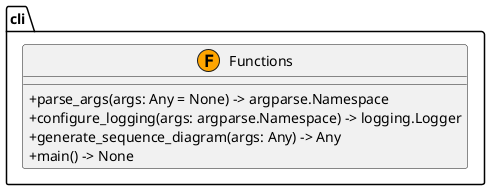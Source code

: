 @startuml
skinparam classAttributeIconSize 0

package "cli" {
  class Functions <<(F,orange)>> {
    +parse_args(args: Any = None) -> argparse.Namespace
    +configure_logging(args: argparse.Namespace) -> logging.Logger
    +generate_sequence_diagram(args: Any) -> Any
    +main() -> None
  }
}

' Relationships
@enduml